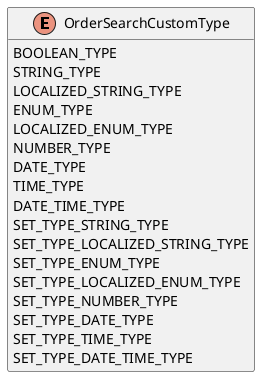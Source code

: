 @startuml

hide methods
enum OrderSearchCustomType {
    BOOLEAN_TYPE
    STRING_TYPE
    LOCALIZED_STRING_TYPE
    ENUM_TYPE
    LOCALIZED_ENUM_TYPE
    NUMBER_TYPE
    DATE_TYPE
    TIME_TYPE
    DATE_TIME_TYPE
    SET_TYPE_STRING_TYPE
    SET_TYPE_LOCALIZED_STRING_TYPE
    SET_TYPE_ENUM_TYPE
    SET_TYPE_LOCALIZED_ENUM_TYPE
    SET_TYPE_NUMBER_TYPE
    SET_TYPE_DATE_TYPE
    SET_TYPE_TIME_TYPE
    SET_TYPE_DATE_TIME_TYPE
}


@enduml
